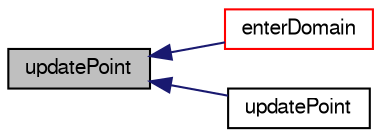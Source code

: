 digraph "updatePoint"
{
  bgcolor="transparent";
  edge [fontname="FreeSans",fontsize="10",labelfontname="FreeSans",labelfontsize="10"];
  node [fontname="FreeSans",fontsize="10",shape=record];
  rankdir="LR";
  Node42 [label="updatePoint",height=0.2,width=0.4,color="black", fillcolor="grey75", style="filled", fontcolor="black"];
  Node42 -> Node43 [dir="back",color="midnightblue",fontsize="10",style="solid",fontname="FreeSans"];
  Node43 [label="enterDomain",height=0.2,width=0.4,color="red",URL="$a21670.html#a42908ca7dd32e79250d338b9fb984bef",tooltip="Convert relative origin to absolute by adding entering point. "];
  Node42 -> Node47 [dir="back",color="midnightblue",fontsize="10",style="solid",fontname="FreeSans"];
  Node47 [label="updatePoint",height=0.2,width=0.4,color="black",URL="$a21670.html#ad9e2cd8c754f95075b5a5a5ac57d8cf4",tooltip="Influence of different value on same point. "];
}
